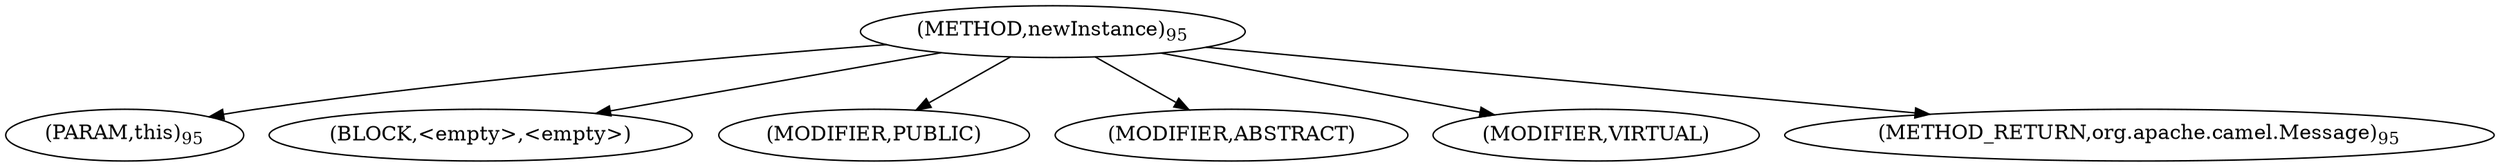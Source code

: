 digraph "newInstance" {  
"209" [label = <(METHOD,newInstance)<SUB>95</SUB>> ]
"210" [label = <(PARAM,this)<SUB>95</SUB>> ]
"211" [label = <(BLOCK,&lt;empty&gt;,&lt;empty&gt;)> ]
"212" [label = <(MODIFIER,PUBLIC)> ]
"213" [label = <(MODIFIER,ABSTRACT)> ]
"214" [label = <(MODIFIER,VIRTUAL)> ]
"215" [label = <(METHOD_RETURN,org.apache.camel.Message)<SUB>95</SUB>> ]
  "209" -> "210" 
  "209" -> "211" 
  "209" -> "212" 
  "209" -> "213" 
  "209" -> "214" 
  "209" -> "215" 
}
